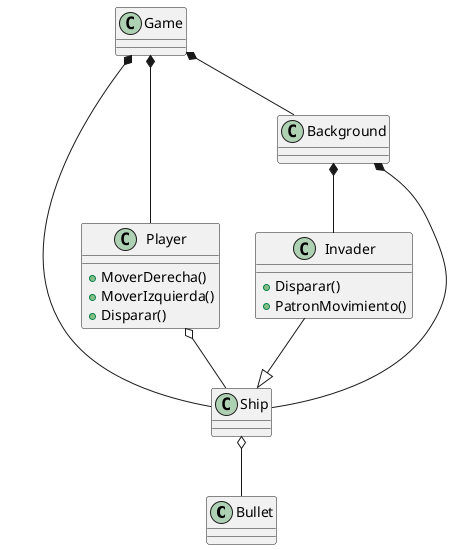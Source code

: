 @startuml

Class Bullet{

}

Class Game{

}

Class Invader{
    +Disparar()
    +PatronMovimiento()
}
Class Ship{

}
Class Player{
    +MoverDerecha()
    +MoverIzquierda()
    +Disparar()
}
Class Background 

Game *-- Player
Game *-- Ship
Game *-- Background
Background *-- Ship
Background *-- Invader
Player o-- Ship
Invader --|> Ship
Ship o-- Bullet